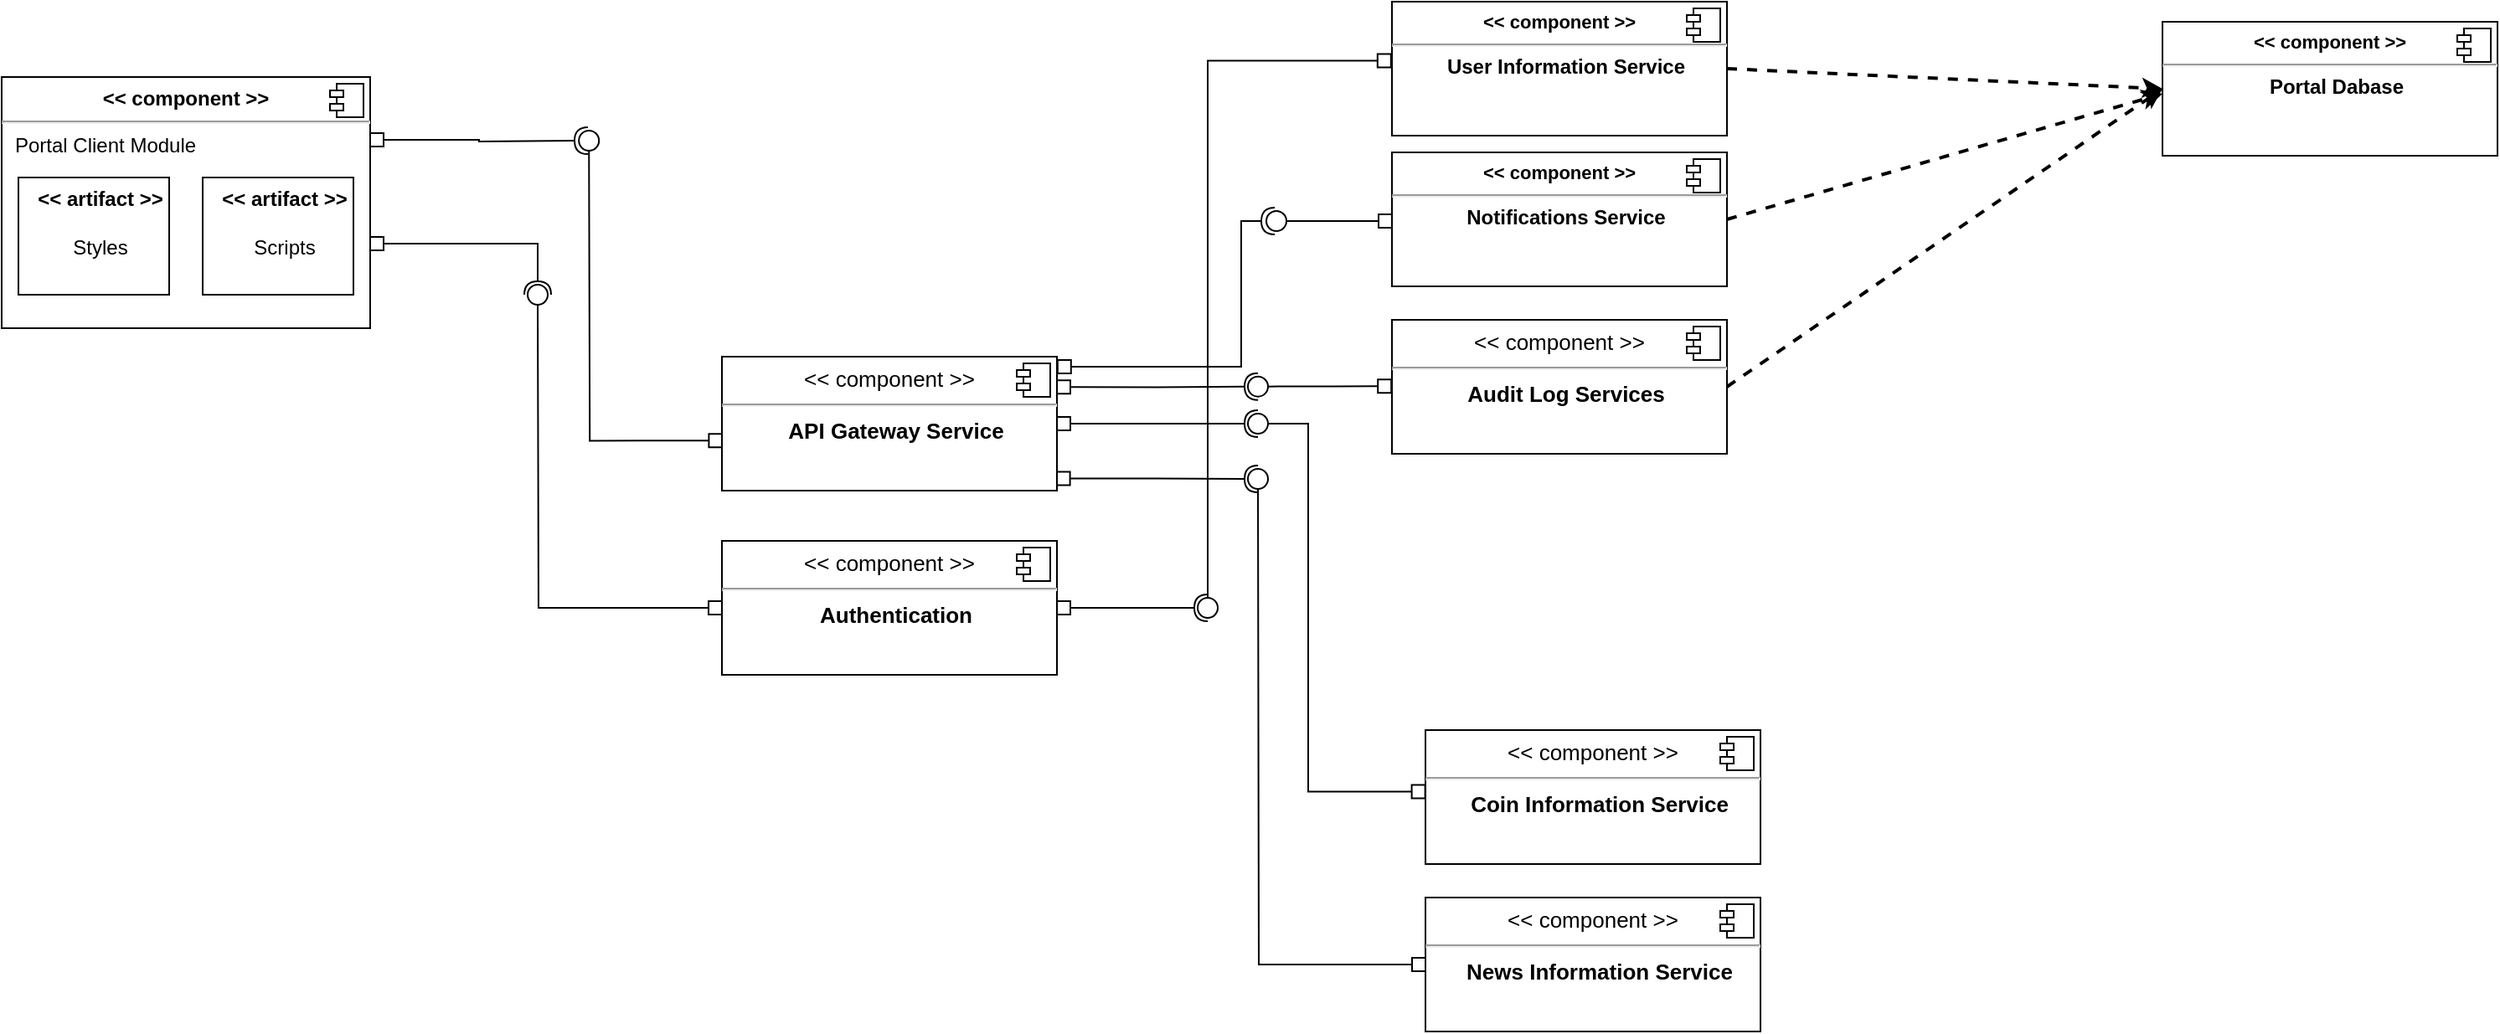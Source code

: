 <mxfile version="20.7.4" type="github">
  <diagram name="Page-1" id="c4acf3e9-155e-7222-9cf6-157b1a14988f">
    <mxGraphModel dx="1687" dy="920" grid="1" gridSize="10" guides="1" tooltips="1" connect="1" arrows="1" fold="1" page="1" pageScale="1" pageWidth="850" pageHeight="1100" background="none" math="0" shadow="0">
      <root>
        <mxCell id="0" />
        <mxCell id="1" parent="0" />
        <mxCell id="J00o2H0Ra1XBxUk8elXU-5" value="&lt;p style=&quot;margin:0px;margin-top:6px;text-align:center;&quot;&gt;&lt;b&gt;&amp;lt;&amp;lt; component &amp;gt;&amp;gt;&lt;/b&gt;&lt;/p&gt;&lt;hr&gt;&lt;p style=&quot;margin:0px;margin-left:8px;&quot;&gt;Portal Client Module&lt;/p&gt;" style="align=left;overflow=fill;html=1;dropTarget=0;" vertex="1" parent="1">
          <mxGeometry x="160" y="550" width="220" height="150" as="geometry" />
        </mxCell>
        <mxCell id="J00o2H0Ra1XBxUk8elXU-6" value="" style="shape=component;jettyWidth=8;jettyHeight=4;" vertex="1" parent="J00o2H0Ra1XBxUk8elXU-5">
          <mxGeometry x="1" width="20" height="20" relative="1" as="geometry">
            <mxPoint x="-24" y="4" as="offset" />
          </mxGeometry>
        </mxCell>
        <mxCell id="J00o2H0Ra1XBxUk8elXU-7" value="&lt;p style=&quot;margin:0px;margin-top:6px;text-align:center;&quot;&gt;&lt;/p&gt;&lt;p style=&quot;text-align: center; margin: 0px 0px 0px 8px;&quot;&gt;&lt;b&gt;&amp;lt;&amp;lt; artifact &amp;gt;&amp;gt;&lt;/b&gt;&lt;/p&gt;&lt;p style=&quot;text-align: center; margin: 0px 0px 0px 8px;&quot;&gt;&lt;b&gt;&lt;br&gt;&lt;/b&gt;&lt;/p&gt;&lt;p style=&quot;text-align: center; margin: 0px 0px 0px 8px;&quot;&gt;Scripts&lt;/p&gt;" style="align=left;overflow=fill;html=1;dropTarget=0;" vertex="1" parent="J00o2H0Ra1XBxUk8elXU-5">
          <mxGeometry x="120" y="60" width="90" height="70" as="geometry" />
        </mxCell>
        <mxCell id="J00o2H0Ra1XBxUk8elXU-8" value="&lt;p style=&quot;margin:0px;margin-top:6px;text-align:center;&quot;&gt;&lt;/p&gt;&lt;p style=&quot;text-align: center; margin: 0px 0px 0px 8px;&quot;&gt;&lt;b&gt;&amp;lt;&amp;lt; artifact &amp;gt;&amp;gt;&lt;/b&gt;&lt;/p&gt;&lt;p style=&quot;text-align: center; margin: 0px 0px 0px 8px;&quot;&gt;&lt;b&gt;&lt;br&gt;&lt;/b&gt;&lt;/p&gt;&lt;p style=&quot;text-align: center; margin: 0px 0px 0px 8px;&quot;&gt;Styles&lt;/p&gt;" style="align=left;overflow=fill;html=1;dropTarget=0;" vertex="1" parent="1">
          <mxGeometry x="170" y="610" width="90" height="70" as="geometry" />
        </mxCell>
        <mxCell id="J00o2H0Ra1XBxUk8elXU-11" style="edgeStyle=orthogonalEdgeStyle;rounded=0;orthogonalLoop=1;jettySize=auto;html=1;startArrow=box;startFill=0;endArrow=oval;endFill=0;endSize=12;sourcePerimeterSpacing=20;targetPerimeterSpacing=20;exitX=-0.001;exitY=0.459;exitDx=0;exitDy=0;exitPerimeter=0;" edge="1" parent="1" source="J00o2H0Ra1XBxUk8elXU-12">
          <mxGeometry relative="1" as="geometry">
            <mxPoint x="910" y="757.0" as="targetPoint" />
            <Array as="points">
              <mxPoint x="940" y="977" />
              <mxPoint x="940" y="757" />
            </Array>
            <mxPoint x="1010" y="977" as="sourcePoint" />
          </mxGeometry>
        </mxCell>
        <mxCell id="J00o2H0Ra1XBxUk8elXU-12" value="&lt;p style=&quot;margin: 6px 0px 0px; font-size: 13px;&quot;&gt;&lt;span style=&quot;font-size: 13px;&quot;&gt;&lt;font style=&quot;font-size: 13px;&quot;&gt;&amp;lt;&amp;lt; component &amp;gt;&amp;gt;&lt;/font&gt;&lt;/span&gt;&lt;/p&gt;&lt;hr style=&quot;font-size: 13px;&quot;&gt;&lt;p style=&quot;margin: 0px 0px 0px 8px; font-size: 13px;&quot;&gt;&lt;b&gt;Coin Information Service&lt;/b&gt;&lt;/p&gt;" style="align=center;overflow=fill;html=1;dropTarget=0;fontStyle=0;fontSize=13;" vertex="1" parent="1">
          <mxGeometry x="1010" y="940" width="200" height="80" as="geometry" />
        </mxCell>
        <mxCell id="J00o2H0Ra1XBxUk8elXU-13" value="" style="shape=component;jettyWidth=8;jettyHeight=4;" vertex="1" parent="J00o2H0Ra1XBxUk8elXU-12">
          <mxGeometry x="1" width="20" height="20" relative="1" as="geometry">
            <mxPoint x="-24" y="4" as="offset" />
          </mxGeometry>
        </mxCell>
        <mxCell id="J00o2H0Ra1XBxUk8elXU-14" style="edgeStyle=orthogonalEdgeStyle;rounded=0;orthogonalLoop=1;jettySize=auto;html=1;startArrow=box;startFill=0;endArrow=oval;endFill=0;endSize=12;sourcePerimeterSpacing=20;targetPerimeterSpacing=20;exitX=0;exitY=0.5;exitDx=0;exitDy=0;" edge="1" parent="1" source="J00o2H0Ra1XBxUk8elXU-15">
          <mxGeometry relative="1" as="geometry">
            <mxPoint x="910" y="790" as="targetPoint" />
          </mxGeometry>
        </mxCell>
        <mxCell id="J00o2H0Ra1XBxUk8elXU-15" value="&lt;p style=&quot;margin: 6px 0px 0px; font-size: 13px;&quot;&gt;&lt;span style=&quot;font-size: 13px;&quot;&gt;&lt;font style=&quot;font-size: 13px;&quot;&gt;&amp;lt;&amp;lt; component &amp;gt;&amp;gt;&lt;/font&gt;&lt;/span&gt;&lt;/p&gt;&lt;hr style=&quot;font-size: 13px;&quot;&gt;&lt;p style=&quot;margin: 0px 0px 0px 8px; font-size: 13px;&quot;&gt;&lt;b&gt;News Information Service&lt;/b&gt;&lt;/p&gt;" style="align=center;overflow=fill;html=1;dropTarget=0;fontStyle=0;fontSize=13;" vertex="1" parent="1">
          <mxGeometry x="1010" y="1040" width="200" height="80" as="geometry" />
        </mxCell>
        <mxCell id="J00o2H0Ra1XBxUk8elXU-16" value="" style="shape=component;jettyWidth=8;jettyHeight=4;" vertex="1" parent="J00o2H0Ra1XBxUk8elXU-15">
          <mxGeometry x="1" width="20" height="20" relative="1" as="geometry">
            <mxPoint x="-24" y="4" as="offset" />
          </mxGeometry>
        </mxCell>
        <mxCell id="J00o2H0Ra1XBxUk8elXU-18" style="edgeStyle=orthogonalEdgeStyle;rounded=0;orthogonalLoop=1;jettySize=auto;html=1;endArrow=oval;endFill=0;targetPerimeterSpacing=20;sourcePerimeterSpacing=20;endSize=12;exitX=-0.003;exitY=0.441;exitDx=0;exitDy=0;startArrow=box;startFill=0;exitPerimeter=0;" edge="1" parent="1" source="J00o2H0Ra1XBxUk8elXU-19">
          <mxGeometry relative="1" as="geometry">
            <mxPoint x="880" y="867.0" as="targetPoint" />
            <mxPoint x="980" y="542" as="sourcePoint" />
            <Array as="points">
              <mxPoint x="880" y="540" />
            </Array>
          </mxGeometry>
        </mxCell>
        <mxCell id="J00o2H0Ra1XBxUk8elXU-19" value="&lt;p style=&quot;margin: 6px 0px 0px; text-align: center; font-size: 11px;&quot;&gt;&lt;b style=&quot;&quot;&gt;&lt;font style=&quot;font-size: 11px;&quot;&gt;&amp;lt;&amp;lt; component &amp;gt;&amp;gt;&lt;/font&gt;&lt;/b&gt;&lt;/p&gt;&lt;hr style=&quot;font-size: 11px;&quot;&gt;&lt;p style=&quot;text-align: center; margin: 0px 0px 0px 8px;&quot;&gt;&lt;b&gt;User Information Service&lt;/b&gt;&lt;/p&gt;" style="align=left;overflow=fill;html=1;dropTarget=0;" vertex="1" parent="1">
          <mxGeometry x="990" y="505" width="200" height="80" as="geometry" />
        </mxCell>
        <mxCell id="J00o2H0Ra1XBxUk8elXU-20" value="" style="shape=component;jettyWidth=8;jettyHeight=4;" vertex="1" parent="J00o2H0Ra1XBxUk8elXU-19">
          <mxGeometry x="1" width="20" height="20" relative="1" as="geometry">
            <mxPoint x="-24" y="4" as="offset" />
          </mxGeometry>
        </mxCell>
        <mxCell id="J00o2H0Ra1XBxUk8elXU-21" style="edgeStyle=orthogonalEdgeStyle;rounded=0;orthogonalLoop=1;jettySize=auto;html=1;startArrow=box;startFill=0;endArrow=oval;endFill=0;endSize=12;sourcePerimeterSpacing=20;targetPerimeterSpacing=20;exitX=0;exitY=0.512;exitDx=0;exitDy=0;exitPerimeter=0;" edge="1" parent="1" source="J00o2H0Ra1XBxUk8elXU-22">
          <mxGeometry relative="1" as="geometry">
            <mxPoint x="921" y="636" as="targetPoint" />
            <mxPoint x="991" y="636.0" as="sourcePoint" />
            <Array as="points">
              <mxPoint x="921" y="636" />
            </Array>
          </mxGeometry>
        </mxCell>
        <mxCell id="J00o2H0Ra1XBxUk8elXU-22" value="&lt;p style=&quot;margin: 6px 0px 0px; text-align: center; font-size: 11px;&quot;&gt;&lt;b style=&quot;&quot;&gt;&lt;font style=&quot;font-size: 11px;&quot;&gt;&amp;lt;&amp;lt; component &amp;gt;&amp;gt;&lt;/font&gt;&lt;/b&gt;&lt;/p&gt;&lt;hr style=&quot;font-size: 11px;&quot;&gt;&lt;p style=&quot;text-align: center; margin: 0px 0px 0px 8px;&quot;&gt;&lt;b&gt;Notifications Service&lt;/b&gt;&lt;/p&gt;" style="align=left;overflow=fill;html=1;dropTarget=0;" vertex="1" parent="1">
          <mxGeometry x="990" y="595" width="200" height="80" as="geometry" />
        </mxCell>
        <mxCell id="J00o2H0Ra1XBxUk8elXU-23" value="" style="shape=component;jettyWidth=8;jettyHeight=4;" vertex="1" parent="J00o2H0Ra1XBxUk8elXU-22">
          <mxGeometry x="1" width="20" height="20" relative="1" as="geometry">
            <mxPoint x="-24" y="4" as="offset" />
          </mxGeometry>
        </mxCell>
        <mxCell id="J00o2H0Ra1XBxUk8elXU-24" style="edgeStyle=orthogonalEdgeStyle;rounded=0;orthogonalLoop=1;jettySize=auto;html=1;endArrow=halfCircle;endFill=0;startArrow=box;startFill=0;exitX=1;exitY=0.5;exitDx=0;exitDy=0;" edge="1" parent="1" source="J00o2H0Ra1XBxUk8elXU-26">
          <mxGeometry relative="1" as="geometry">
            <mxPoint x="880" y="867.0" as="targetPoint" />
            <mxPoint x="780" y="867" as="sourcePoint" />
          </mxGeometry>
        </mxCell>
        <mxCell id="J00o2H0Ra1XBxUk8elXU-25" style="edgeStyle=orthogonalEdgeStyle;rounded=0;orthogonalLoop=1;jettySize=auto;html=1;startArrow=box;startFill=0;endArrow=oval;endFill=0;endSize=12;sourcePerimeterSpacing=20;targetPerimeterSpacing=20;exitX=0;exitY=0.5;exitDx=0;exitDy=0;" edge="1" parent="1" source="J00o2H0Ra1XBxUk8elXU-26">
          <mxGeometry relative="1" as="geometry">
            <mxPoint x="480" y="680" as="targetPoint" />
          </mxGeometry>
        </mxCell>
        <mxCell id="J00o2H0Ra1XBxUk8elXU-26" value="&lt;p style=&quot;margin: 6px 0px 0px; font-size: 13px;&quot;&gt;&lt;span style=&quot;font-size: 13px;&quot;&gt;&lt;font style=&quot;font-size: 13px;&quot;&gt;&amp;lt;&amp;lt; component &amp;gt;&amp;gt;&lt;/font&gt;&lt;/span&gt;&lt;/p&gt;&lt;hr style=&quot;font-size: 13px;&quot;&gt;&lt;p style=&quot;margin: 0px 0px 0px 8px; font-size: 13px;&quot;&gt;&lt;b&gt;Authentication&lt;/b&gt;&lt;/p&gt;" style="align=center;overflow=fill;html=1;dropTarget=0;fontStyle=0;fontSize=13;" vertex="1" parent="1">
          <mxGeometry x="590" y="827" width="200" height="80" as="geometry" />
        </mxCell>
        <mxCell id="J00o2H0Ra1XBxUk8elXU-27" value="" style="shape=component;jettyWidth=8;jettyHeight=4;" vertex="1" parent="J00o2H0Ra1XBxUk8elXU-26">
          <mxGeometry x="1" width="20" height="20" relative="1" as="geometry">
            <mxPoint x="-24" y="4" as="offset" />
          </mxGeometry>
        </mxCell>
        <mxCell id="J00o2H0Ra1XBxUk8elXU-28" value="&lt;p style=&quot;margin: 6px 0px 0px; font-size: 13px;&quot;&gt;&lt;span style=&quot;font-size: 13px;&quot;&gt;&lt;font style=&quot;font-size: 13px;&quot;&gt;&amp;lt;&amp;lt; component &amp;gt;&amp;gt;&lt;/font&gt;&lt;/span&gt;&lt;/p&gt;&lt;hr style=&quot;font-size: 13px;&quot;&gt;&lt;p style=&quot;margin: 0px 0px 0px 8px; font-size: 13px;&quot;&gt;&lt;b&gt;Audit Log Services&lt;/b&gt;&lt;/p&gt;" style="align=center;overflow=fill;html=1;dropTarget=0;fontStyle=0;fontSize=13;" vertex="1" parent="1">
          <mxGeometry x="990" y="695" width="200" height="80" as="geometry" />
        </mxCell>
        <mxCell id="J00o2H0Ra1XBxUk8elXU-29" value="" style="shape=component;jettyWidth=8;jettyHeight=4;" vertex="1" parent="J00o2H0Ra1XBxUk8elXU-28">
          <mxGeometry x="1" width="20" height="20" relative="1" as="geometry">
            <mxPoint x="-24" y="4" as="offset" />
          </mxGeometry>
        </mxCell>
        <mxCell id="J00o2H0Ra1XBxUk8elXU-30" style="edgeStyle=orthogonalEdgeStyle;rounded=0;orthogonalLoop=1;jettySize=auto;html=1;startArrow=box;startFill=0;endArrow=oval;endFill=0;endSize=12;sourcePerimeterSpacing=20;targetPerimeterSpacing=20;exitX=0.001;exitY=0.627;exitDx=0;exitDy=0;exitPerimeter=0;" edge="1" parent="1" source="J00o2H0Ra1XBxUk8elXU-34">
          <mxGeometry relative="1" as="geometry">
            <mxPoint x="510.6" y="588" as="targetPoint" />
            <mxPoint x="590.0" y="767.96" as="sourcePoint" />
          </mxGeometry>
        </mxCell>
        <mxCell id="J00o2H0Ra1XBxUk8elXU-31" style="edgeStyle=orthogonalEdgeStyle;rounded=0;orthogonalLoop=1;jettySize=auto;html=1;startArrow=box;startFill=0;endArrow=halfCircle;endFill=0;endSize=6;sourcePerimeterSpacing=20;targetPerimeterSpacing=20;exitX=1;exitY=0.5;exitDx=0;exitDy=0;" edge="1" parent="1" source="J00o2H0Ra1XBxUk8elXU-34">
          <mxGeometry relative="1" as="geometry">
            <mxPoint x="910" y="757.0" as="targetPoint" />
          </mxGeometry>
        </mxCell>
        <mxCell id="J00o2H0Ra1XBxUk8elXU-32" style="edgeStyle=orthogonalEdgeStyle;rounded=0;orthogonalLoop=1;jettySize=auto;html=1;startArrow=box;startFill=0;endArrow=halfCircle;endFill=0;endSize=6;sourcePerimeterSpacing=20;targetPerimeterSpacing=20;exitX=0.999;exitY=0.909;exitDx=0;exitDy=0;exitPerimeter=0;" edge="1" parent="1" source="J00o2H0Ra1XBxUk8elXU-34">
          <mxGeometry relative="1" as="geometry">
            <mxPoint x="910" y="790" as="targetPoint" />
            <mxPoint x="790" y="790" as="sourcePoint" />
            <Array as="points" />
          </mxGeometry>
        </mxCell>
        <mxCell id="J00o2H0Ra1XBxUk8elXU-33" style="edgeStyle=orthogonalEdgeStyle;rounded=0;orthogonalLoop=1;jettySize=auto;html=1;startArrow=box;startFill=0;endArrow=halfCircle;endFill=0;endSize=6;sourcePerimeterSpacing=20;targetPerimeterSpacing=20;exitX=1.002;exitY=0.075;exitDx=0;exitDy=0;exitPerimeter=0;" edge="1" parent="1" source="J00o2H0Ra1XBxUk8elXU-34">
          <mxGeometry relative="1" as="geometry">
            <mxPoint x="920" y="636" as="targetPoint" />
            <Array as="points">
              <mxPoint x="900" y="723" />
              <mxPoint x="900" y="636" />
            </Array>
            <mxPoint x="790.0" y="723" as="sourcePoint" />
          </mxGeometry>
        </mxCell>
        <mxCell id="J00o2H0Ra1XBxUk8elXU-34" value="&lt;p style=&quot;margin: 6px 0px 0px; font-size: 13px;&quot;&gt;&lt;span style=&quot;font-size: 13px;&quot;&gt;&lt;font style=&quot;font-size: 13px;&quot;&gt;&amp;lt;&amp;lt; component &amp;gt;&amp;gt;&lt;/font&gt;&lt;/span&gt;&lt;/p&gt;&lt;hr style=&quot;font-size: 13px;&quot;&gt;&lt;p style=&quot;margin: 0px 0px 0px 8px; font-size: 13px;&quot;&gt;&lt;b&gt;API Gateway Service&lt;/b&gt;&lt;/p&gt;" style="align=center;overflow=fill;html=1;dropTarget=0;fontStyle=0;fontSize=13;" vertex="1" parent="1">
          <mxGeometry x="590" y="717" width="200" height="80" as="geometry" />
        </mxCell>
        <mxCell id="J00o2H0Ra1XBxUk8elXU-35" value="" style="shape=component;jettyWidth=8;jettyHeight=4;" vertex="1" parent="J00o2H0Ra1XBxUk8elXU-34">
          <mxGeometry x="1" width="20" height="20" relative="1" as="geometry">
            <mxPoint x="-24" y="4" as="offset" />
          </mxGeometry>
        </mxCell>
        <mxCell id="J00o2H0Ra1XBxUk8elXU-37" value="&lt;p style=&quot;margin: 6px 0px 0px; text-align: center; font-size: 11px;&quot;&gt;&lt;b style=&quot;&quot;&gt;&lt;font style=&quot;font-size: 11px;&quot;&gt;&amp;lt;&amp;lt; component &amp;gt;&amp;gt;&lt;/font&gt;&lt;/b&gt;&lt;/p&gt;&lt;hr style=&quot;font-size: 11px;&quot;&gt;&lt;p style=&quot;text-align: center; margin: 0px 0px 0px 8px;&quot;&gt;&lt;b&gt;Portal Dabase&lt;/b&gt;&lt;/p&gt;" style="align=left;overflow=fill;html=1;dropTarget=0;" vertex="1" parent="1">
          <mxGeometry x="1450" y="517" width="200" height="80" as="geometry" />
        </mxCell>
        <mxCell id="J00o2H0Ra1XBxUk8elXU-38" value="" style="shape=component;jettyWidth=8;jettyHeight=4;" vertex="1" parent="J00o2H0Ra1XBxUk8elXU-37">
          <mxGeometry x="1" width="20" height="20" relative="1" as="geometry">
            <mxPoint x="-24" y="4" as="offset" />
          </mxGeometry>
        </mxCell>
        <mxCell id="J00o2H0Ra1XBxUk8elXU-39" value="" style="endArrow=classic;html=1;rounded=0;fontSize=11;exitX=1;exitY=0.5;exitDx=0;exitDy=0;entryX=0;entryY=0.5;entryDx=0;entryDy=0;dashed=1;strokeWidth=2;" edge="1" parent="1" source="J00o2H0Ra1XBxUk8elXU-19" target="J00o2H0Ra1XBxUk8elXU-37">
          <mxGeometry width="50" height="50" relative="1" as="geometry">
            <mxPoint x="1360" y="840" as="sourcePoint" />
            <mxPoint x="1420" y="538.5" as="targetPoint" />
          </mxGeometry>
        </mxCell>
        <mxCell id="J00o2H0Ra1XBxUk8elXU-40" value="" style="endArrow=classic;html=1;rounded=0;fontSize=11;exitX=1;exitY=0.5;exitDx=0;exitDy=0;dashed=1;strokeWidth=2;" edge="1" parent="1" source="J00o2H0Ra1XBxUk8elXU-22">
          <mxGeometry width="50" height="50" relative="1" as="geometry">
            <mxPoint x="1200" y="555" as="sourcePoint" />
            <mxPoint x="1450" y="560" as="targetPoint" />
          </mxGeometry>
        </mxCell>
        <mxCell id="J00o2H0Ra1XBxUk8elXU-41" value="" style="endArrow=classic;html=1;rounded=0;fontSize=11;exitX=1;exitY=0.5;exitDx=0;exitDy=0;dashed=1;strokeWidth=2;entryX=0;entryY=0.5;entryDx=0;entryDy=0;" edge="1" parent="1" source="J00o2H0Ra1XBxUk8elXU-28" target="J00o2H0Ra1XBxUk8elXU-37">
          <mxGeometry width="50" height="50" relative="1" as="geometry">
            <mxPoint x="1200" y="645" as="sourcePoint" />
            <mxPoint x="1418.88" y="561.031" as="targetPoint" />
          </mxGeometry>
        </mxCell>
        <mxCell id="J00o2H0Ra1XBxUk8elXU-42" style="edgeStyle=orthogonalEdgeStyle;rounded=0;orthogonalLoop=1;jettySize=auto;html=1;startArrow=box;startFill=0;endArrow=halfCircle;endFill=0;endSize=6;sourcePerimeterSpacing=20;targetPerimeterSpacing=20;exitX=1;exitY=0.663;exitDx=0;exitDy=0;exitPerimeter=0;" edge="1" parent="1" source="J00o2H0Ra1XBxUk8elXU-5">
          <mxGeometry relative="1" as="geometry">
            <mxPoint x="480" y="680" as="targetPoint" />
            <mxPoint x="380" y="650" as="sourcePoint" />
            <Array as="points">
              <mxPoint x="480" y="649" />
            </Array>
          </mxGeometry>
        </mxCell>
        <mxCell id="J00o2H0Ra1XBxUk8elXU-43" style="edgeStyle=orthogonalEdgeStyle;rounded=0;orthogonalLoop=1;jettySize=auto;html=1;startArrow=box;startFill=0;endArrow=halfCircle;endFill=0;endSize=6;sourcePerimeterSpacing=20;targetPerimeterSpacing=20;exitX=1;exitY=0.25;exitDx=0;exitDy=0;" edge="1" parent="1" source="J00o2H0Ra1XBxUk8elXU-5">
          <mxGeometry relative="1" as="geometry">
            <mxPoint x="510" y="588" as="targetPoint" />
            <mxPoint x="500" y="519.5" as="sourcePoint" />
          </mxGeometry>
        </mxCell>
        <mxCell id="J00o2H0Ra1XBxUk8elXU-44" style="edgeStyle=orthogonalEdgeStyle;rounded=0;orthogonalLoop=1;jettySize=auto;html=1;startArrow=box;startFill=0;endArrow=halfCircle;endFill=0;endSize=6;sourcePerimeterSpacing=20;targetPerimeterSpacing=20;exitX=1;exitY=0.227;exitDx=0;exitDy=0;exitPerimeter=0;" edge="1" parent="1" source="J00o2H0Ra1XBxUk8elXU-34">
          <mxGeometry relative="1" as="geometry">
            <mxPoint x="910" y="734.83" as="targetPoint" />
            <mxPoint x="790" y="734.83" as="sourcePoint" />
          </mxGeometry>
        </mxCell>
        <mxCell id="J00o2H0Ra1XBxUk8elXU-45" style="edgeStyle=orthogonalEdgeStyle;rounded=0;orthogonalLoop=1;jettySize=auto;html=1;startArrow=box;startFill=0;endArrow=oval;endFill=0;endSize=12;sourcePerimeterSpacing=20;targetPerimeterSpacing=20;exitX=-0.002;exitY=0.496;exitDx=0;exitDy=0;exitPerimeter=0;" edge="1" parent="1" source="J00o2H0Ra1XBxUk8elXU-28">
          <mxGeometry relative="1" as="geometry">
            <mxPoint x="910" y="734.83" as="targetPoint" />
            <mxPoint x="990" y="734.83" as="sourcePoint" />
          </mxGeometry>
        </mxCell>
      </root>
    </mxGraphModel>
  </diagram>
</mxfile>
